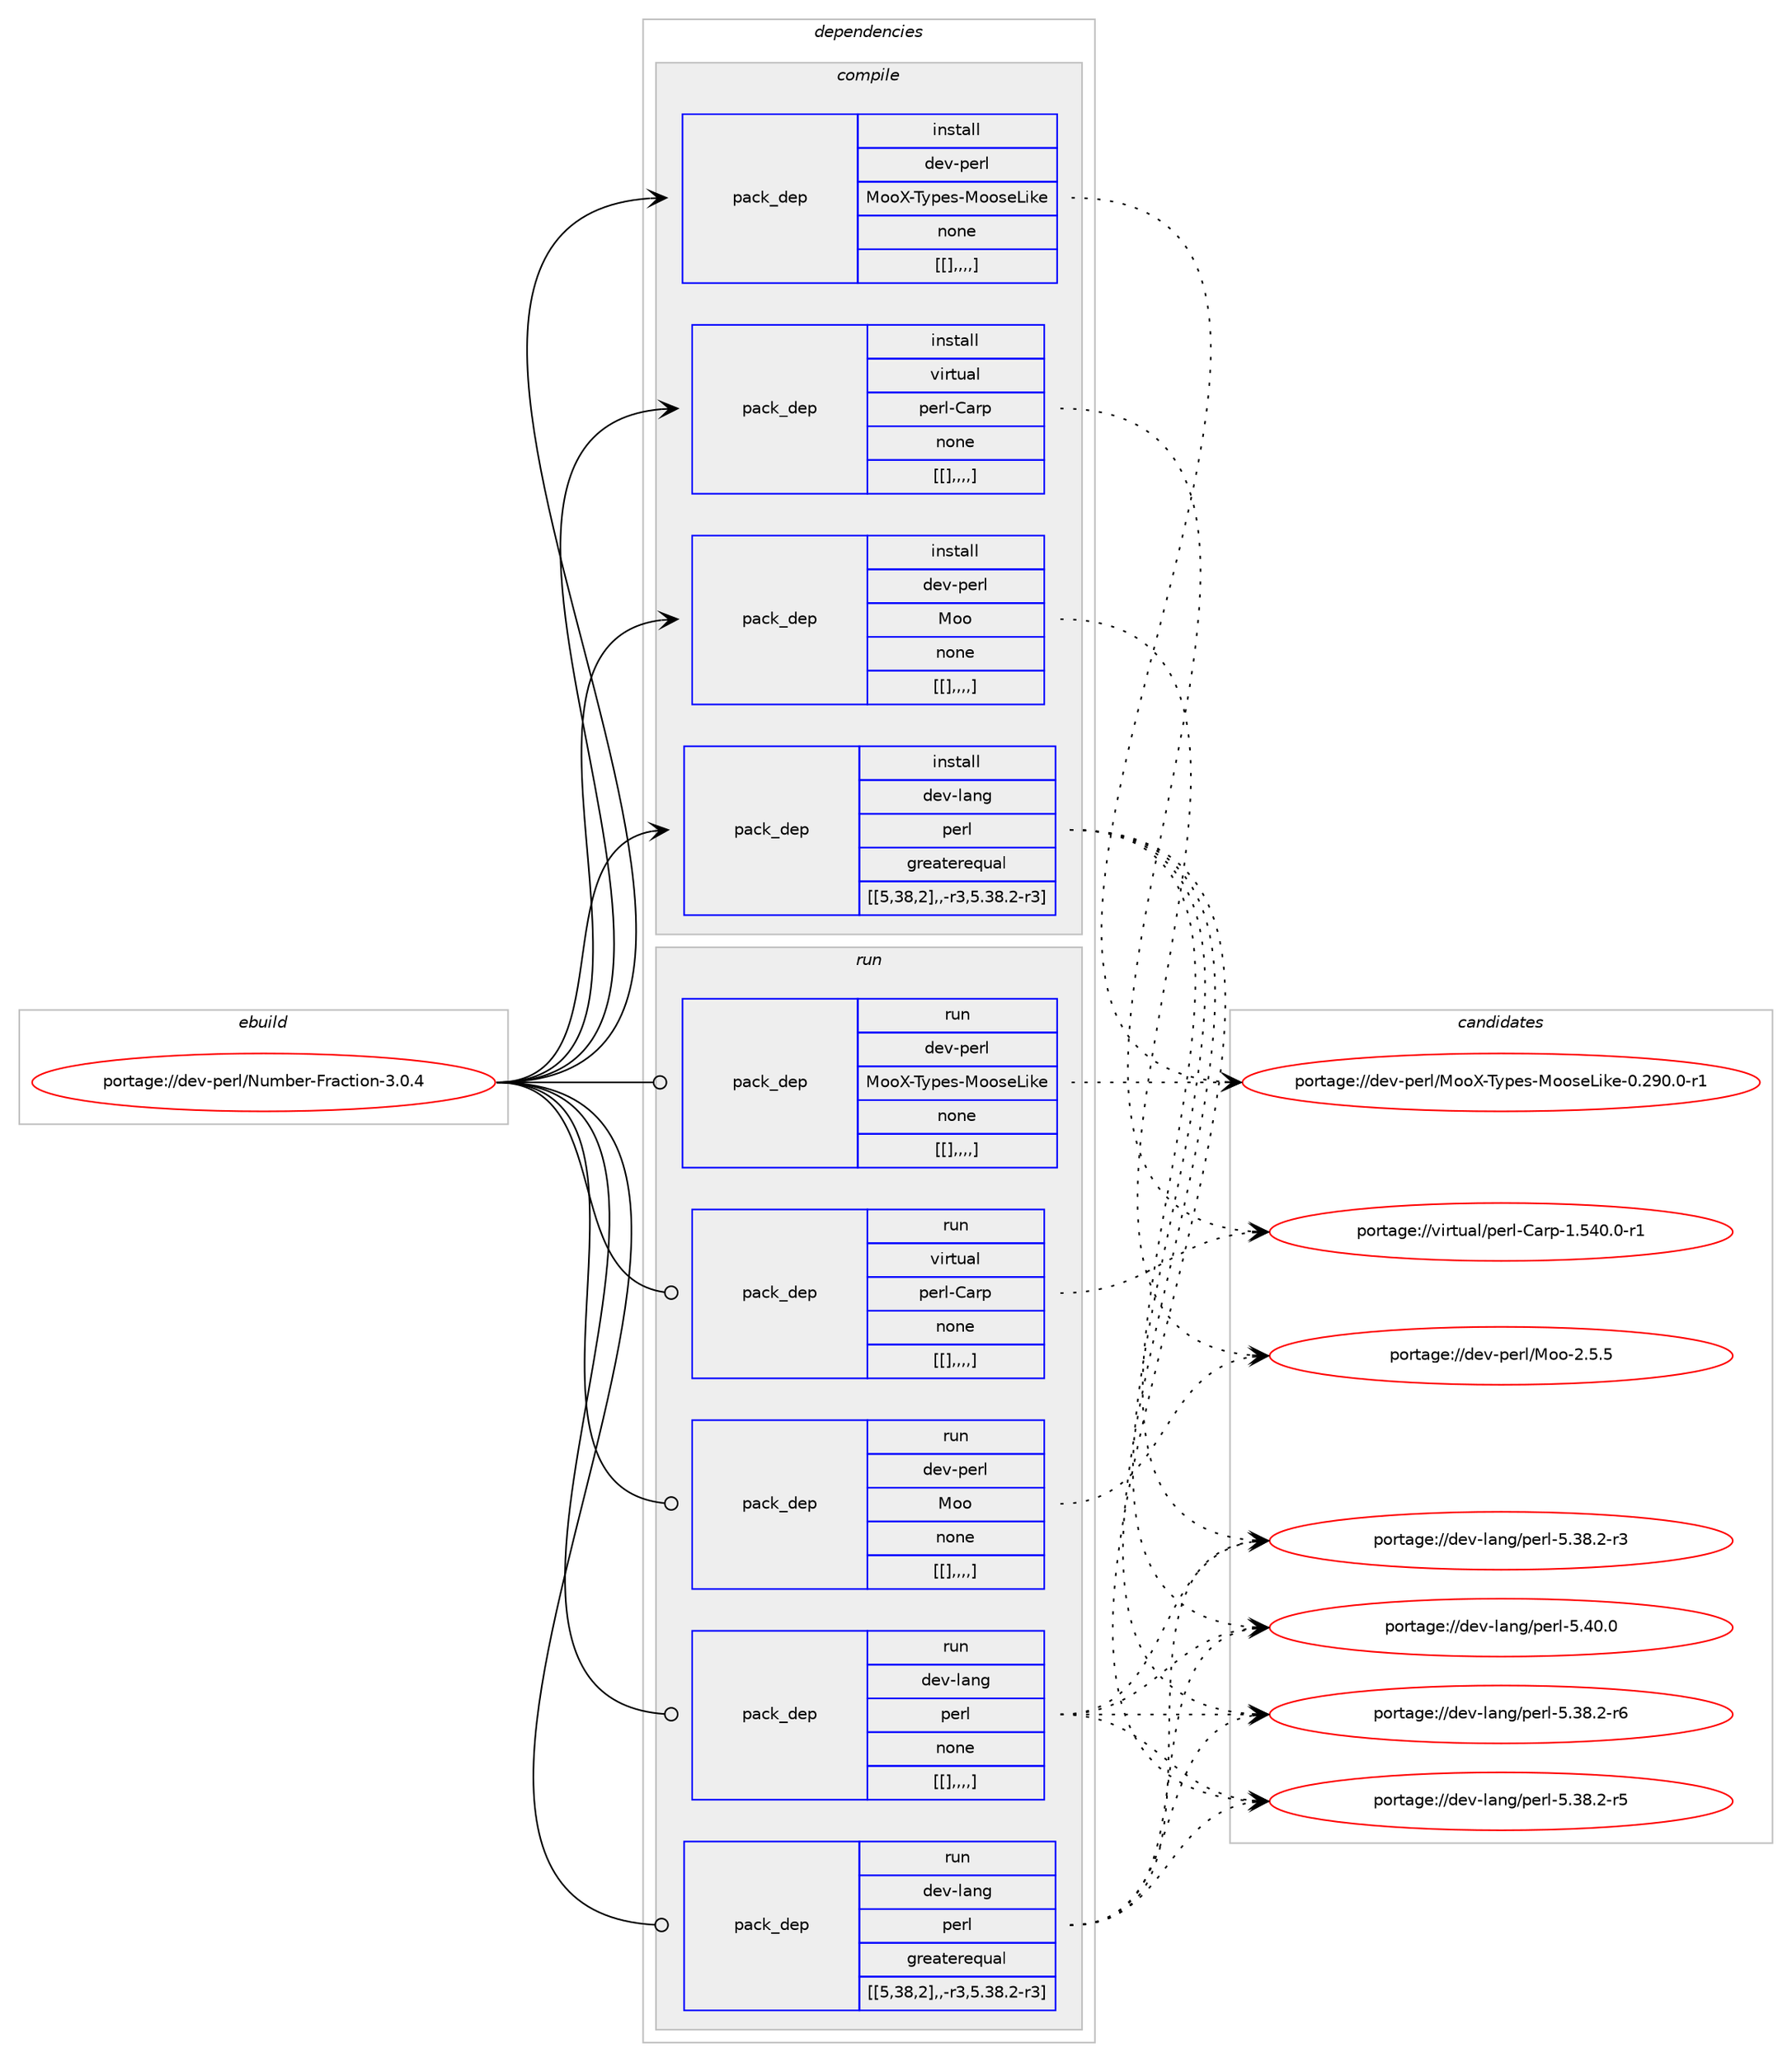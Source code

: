 digraph prolog {

# *************
# Graph options
# *************

newrank=true;
concentrate=true;
compound=true;
graph [rankdir=LR,fontname=Helvetica,fontsize=10,ranksep=1.5];#, ranksep=2.5, nodesep=0.2];
edge  [arrowhead=vee];
node  [fontname=Helvetica,fontsize=10];

# **********
# The ebuild
# **********

subgraph cluster_leftcol {
color=gray;
label=<<i>ebuild</i>>;
id [label="portage://dev-perl/Number-Fraction-3.0.4", color=red, width=4, href="../dev-perl/Number-Fraction-3.0.4.svg"];
}

# ****************
# The dependencies
# ****************

subgraph cluster_midcol {
color=gray;
label=<<i>dependencies</i>>;
subgraph cluster_compile {
fillcolor="#eeeeee";
style=filled;
label=<<i>compile</i>>;
subgraph pack103896 {
dependency136068 [label=<<TABLE BORDER="0" CELLBORDER="1" CELLSPACING="0" CELLPADDING="4" WIDTH="220"><TR><TD ROWSPAN="6" CELLPADDING="30">pack_dep</TD></TR><TR><TD WIDTH="110">install</TD></TR><TR><TD>dev-lang</TD></TR><TR><TD>perl</TD></TR><TR><TD>greaterequal</TD></TR><TR><TD>[[5,38,2],,-r3,5.38.2-r3]</TD></TR></TABLE>>, shape=none, color=blue];
}
id:e -> dependency136068:w [weight=20,style="solid",arrowhead="vee"];
subgraph pack103897 {
dependency136069 [label=<<TABLE BORDER="0" CELLBORDER="1" CELLSPACING="0" CELLPADDING="4" WIDTH="220"><TR><TD ROWSPAN="6" CELLPADDING="30">pack_dep</TD></TR><TR><TD WIDTH="110">install</TD></TR><TR><TD>dev-perl</TD></TR><TR><TD>Moo</TD></TR><TR><TD>none</TD></TR><TR><TD>[[],,,,]</TD></TR></TABLE>>, shape=none, color=blue];
}
id:e -> dependency136069:w [weight=20,style="solid",arrowhead="vee"];
subgraph pack103898 {
dependency136070 [label=<<TABLE BORDER="0" CELLBORDER="1" CELLSPACING="0" CELLPADDING="4" WIDTH="220"><TR><TD ROWSPAN="6" CELLPADDING="30">pack_dep</TD></TR><TR><TD WIDTH="110">install</TD></TR><TR><TD>dev-perl</TD></TR><TR><TD>MooX-Types-MooseLike</TD></TR><TR><TD>none</TD></TR><TR><TD>[[],,,,]</TD></TR></TABLE>>, shape=none, color=blue];
}
id:e -> dependency136070:w [weight=20,style="solid",arrowhead="vee"];
subgraph pack103899 {
dependency136071 [label=<<TABLE BORDER="0" CELLBORDER="1" CELLSPACING="0" CELLPADDING="4" WIDTH="220"><TR><TD ROWSPAN="6" CELLPADDING="30">pack_dep</TD></TR><TR><TD WIDTH="110">install</TD></TR><TR><TD>virtual</TD></TR><TR><TD>perl-Carp</TD></TR><TR><TD>none</TD></TR><TR><TD>[[],,,,]</TD></TR></TABLE>>, shape=none, color=blue];
}
id:e -> dependency136071:w [weight=20,style="solid",arrowhead="vee"];
}
subgraph cluster_compileandrun {
fillcolor="#eeeeee";
style=filled;
label=<<i>compile and run</i>>;
}
subgraph cluster_run {
fillcolor="#eeeeee";
style=filled;
label=<<i>run</i>>;
subgraph pack103900 {
dependency136072 [label=<<TABLE BORDER="0" CELLBORDER="1" CELLSPACING="0" CELLPADDING="4" WIDTH="220"><TR><TD ROWSPAN="6" CELLPADDING="30">pack_dep</TD></TR><TR><TD WIDTH="110">run</TD></TR><TR><TD>dev-lang</TD></TR><TR><TD>perl</TD></TR><TR><TD>greaterequal</TD></TR><TR><TD>[[5,38,2],,-r3,5.38.2-r3]</TD></TR></TABLE>>, shape=none, color=blue];
}
id:e -> dependency136072:w [weight=20,style="solid",arrowhead="odot"];
subgraph pack103901 {
dependency136073 [label=<<TABLE BORDER="0" CELLBORDER="1" CELLSPACING="0" CELLPADDING="4" WIDTH="220"><TR><TD ROWSPAN="6" CELLPADDING="30">pack_dep</TD></TR><TR><TD WIDTH="110">run</TD></TR><TR><TD>dev-lang</TD></TR><TR><TD>perl</TD></TR><TR><TD>none</TD></TR><TR><TD>[[],,,,]</TD></TR></TABLE>>, shape=none, color=blue];
}
id:e -> dependency136073:w [weight=20,style="solid",arrowhead="odot"];
subgraph pack103902 {
dependency136074 [label=<<TABLE BORDER="0" CELLBORDER="1" CELLSPACING="0" CELLPADDING="4" WIDTH="220"><TR><TD ROWSPAN="6" CELLPADDING="30">pack_dep</TD></TR><TR><TD WIDTH="110">run</TD></TR><TR><TD>dev-perl</TD></TR><TR><TD>Moo</TD></TR><TR><TD>none</TD></TR><TR><TD>[[],,,,]</TD></TR></TABLE>>, shape=none, color=blue];
}
id:e -> dependency136074:w [weight=20,style="solid",arrowhead="odot"];
subgraph pack103903 {
dependency136075 [label=<<TABLE BORDER="0" CELLBORDER="1" CELLSPACING="0" CELLPADDING="4" WIDTH="220"><TR><TD ROWSPAN="6" CELLPADDING="30">pack_dep</TD></TR><TR><TD WIDTH="110">run</TD></TR><TR><TD>dev-perl</TD></TR><TR><TD>MooX-Types-MooseLike</TD></TR><TR><TD>none</TD></TR><TR><TD>[[],,,,]</TD></TR></TABLE>>, shape=none, color=blue];
}
id:e -> dependency136075:w [weight=20,style="solid",arrowhead="odot"];
subgraph pack103904 {
dependency136076 [label=<<TABLE BORDER="0" CELLBORDER="1" CELLSPACING="0" CELLPADDING="4" WIDTH="220"><TR><TD ROWSPAN="6" CELLPADDING="30">pack_dep</TD></TR><TR><TD WIDTH="110">run</TD></TR><TR><TD>virtual</TD></TR><TR><TD>perl-Carp</TD></TR><TR><TD>none</TD></TR><TR><TD>[[],,,,]</TD></TR></TABLE>>, shape=none, color=blue];
}
id:e -> dependency136076:w [weight=20,style="solid",arrowhead="odot"];
}
}

# **************
# The candidates
# **************

subgraph cluster_choices {
rank=same;
color=gray;
label=<<i>candidates</i>>;

subgraph choice103896 {
color=black;
nodesep=1;
choice10010111845108971101034711210111410845534652484648 [label="portage://dev-lang/perl-5.40.0", color=red, width=4,href="../dev-lang/perl-5.40.0.svg"];
choice100101118451089711010347112101114108455346515646504511454 [label="portage://dev-lang/perl-5.38.2-r6", color=red, width=4,href="../dev-lang/perl-5.38.2-r6.svg"];
choice100101118451089711010347112101114108455346515646504511453 [label="portage://dev-lang/perl-5.38.2-r5", color=red, width=4,href="../dev-lang/perl-5.38.2-r5.svg"];
choice100101118451089711010347112101114108455346515646504511451 [label="portage://dev-lang/perl-5.38.2-r3", color=red, width=4,href="../dev-lang/perl-5.38.2-r3.svg"];
dependency136068:e -> choice10010111845108971101034711210111410845534652484648:w [style=dotted,weight="100"];
dependency136068:e -> choice100101118451089711010347112101114108455346515646504511454:w [style=dotted,weight="100"];
dependency136068:e -> choice100101118451089711010347112101114108455346515646504511453:w [style=dotted,weight="100"];
dependency136068:e -> choice100101118451089711010347112101114108455346515646504511451:w [style=dotted,weight="100"];
}
subgraph choice103897 {
color=black;
nodesep=1;
choice100101118451121011141084777111111455046534653 [label="portage://dev-perl/Moo-2.5.5", color=red, width=4,href="../dev-perl/Moo-2.5.5.svg"];
dependency136069:e -> choice100101118451121011141084777111111455046534653:w [style=dotted,weight="100"];
}
subgraph choice103898 {
color=black;
nodesep=1;
choice10010111845112101114108477711111188458412111210111545771111111151017610510710145484650574846484511449 [label="portage://dev-perl/MooX-Types-MooseLike-0.290.0-r1", color=red, width=4,href="../dev-perl/MooX-Types-MooseLike-0.290.0-r1.svg"];
dependency136070:e -> choice10010111845112101114108477711111188458412111210111545771111111151017610510710145484650574846484511449:w [style=dotted,weight="100"];
}
subgraph choice103899 {
color=black;
nodesep=1;
choice118105114116117971084711210111410845679711411245494653524846484511449 [label="portage://virtual/perl-Carp-1.540.0-r1", color=red, width=4,href="../virtual/perl-Carp-1.540.0-r1.svg"];
dependency136071:e -> choice118105114116117971084711210111410845679711411245494653524846484511449:w [style=dotted,weight="100"];
}
subgraph choice103900 {
color=black;
nodesep=1;
choice10010111845108971101034711210111410845534652484648 [label="portage://dev-lang/perl-5.40.0", color=red, width=4,href="../dev-lang/perl-5.40.0.svg"];
choice100101118451089711010347112101114108455346515646504511454 [label="portage://dev-lang/perl-5.38.2-r6", color=red, width=4,href="../dev-lang/perl-5.38.2-r6.svg"];
choice100101118451089711010347112101114108455346515646504511453 [label="portage://dev-lang/perl-5.38.2-r5", color=red, width=4,href="../dev-lang/perl-5.38.2-r5.svg"];
choice100101118451089711010347112101114108455346515646504511451 [label="portage://dev-lang/perl-5.38.2-r3", color=red, width=4,href="../dev-lang/perl-5.38.2-r3.svg"];
dependency136072:e -> choice10010111845108971101034711210111410845534652484648:w [style=dotted,weight="100"];
dependency136072:e -> choice100101118451089711010347112101114108455346515646504511454:w [style=dotted,weight="100"];
dependency136072:e -> choice100101118451089711010347112101114108455346515646504511453:w [style=dotted,weight="100"];
dependency136072:e -> choice100101118451089711010347112101114108455346515646504511451:w [style=dotted,weight="100"];
}
subgraph choice103901 {
color=black;
nodesep=1;
choice10010111845108971101034711210111410845534652484648 [label="portage://dev-lang/perl-5.40.0", color=red, width=4,href="../dev-lang/perl-5.40.0.svg"];
choice100101118451089711010347112101114108455346515646504511454 [label="portage://dev-lang/perl-5.38.2-r6", color=red, width=4,href="../dev-lang/perl-5.38.2-r6.svg"];
choice100101118451089711010347112101114108455346515646504511453 [label="portage://dev-lang/perl-5.38.2-r5", color=red, width=4,href="../dev-lang/perl-5.38.2-r5.svg"];
choice100101118451089711010347112101114108455346515646504511451 [label="portage://dev-lang/perl-5.38.2-r3", color=red, width=4,href="../dev-lang/perl-5.38.2-r3.svg"];
dependency136073:e -> choice10010111845108971101034711210111410845534652484648:w [style=dotted,weight="100"];
dependency136073:e -> choice100101118451089711010347112101114108455346515646504511454:w [style=dotted,weight="100"];
dependency136073:e -> choice100101118451089711010347112101114108455346515646504511453:w [style=dotted,weight="100"];
dependency136073:e -> choice100101118451089711010347112101114108455346515646504511451:w [style=dotted,weight="100"];
}
subgraph choice103902 {
color=black;
nodesep=1;
choice100101118451121011141084777111111455046534653 [label="portage://dev-perl/Moo-2.5.5", color=red, width=4,href="../dev-perl/Moo-2.5.5.svg"];
dependency136074:e -> choice100101118451121011141084777111111455046534653:w [style=dotted,weight="100"];
}
subgraph choice103903 {
color=black;
nodesep=1;
choice10010111845112101114108477711111188458412111210111545771111111151017610510710145484650574846484511449 [label="portage://dev-perl/MooX-Types-MooseLike-0.290.0-r1", color=red, width=4,href="../dev-perl/MooX-Types-MooseLike-0.290.0-r1.svg"];
dependency136075:e -> choice10010111845112101114108477711111188458412111210111545771111111151017610510710145484650574846484511449:w [style=dotted,weight="100"];
}
subgraph choice103904 {
color=black;
nodesep=1;
choice118105114116117971084711210111410845679711411245494653524846484511449 [label="portage://virtual/perl-Carp-1.540.0-r1", color=red, width=4,href="../virtual/perl-Carp-1.540.0-r1.svg"];
dependency136076:e -> choice118105114116117971084711210111410845679711411245494653524846484511449:w [style=dotted,weight="100"];
}
}

}
